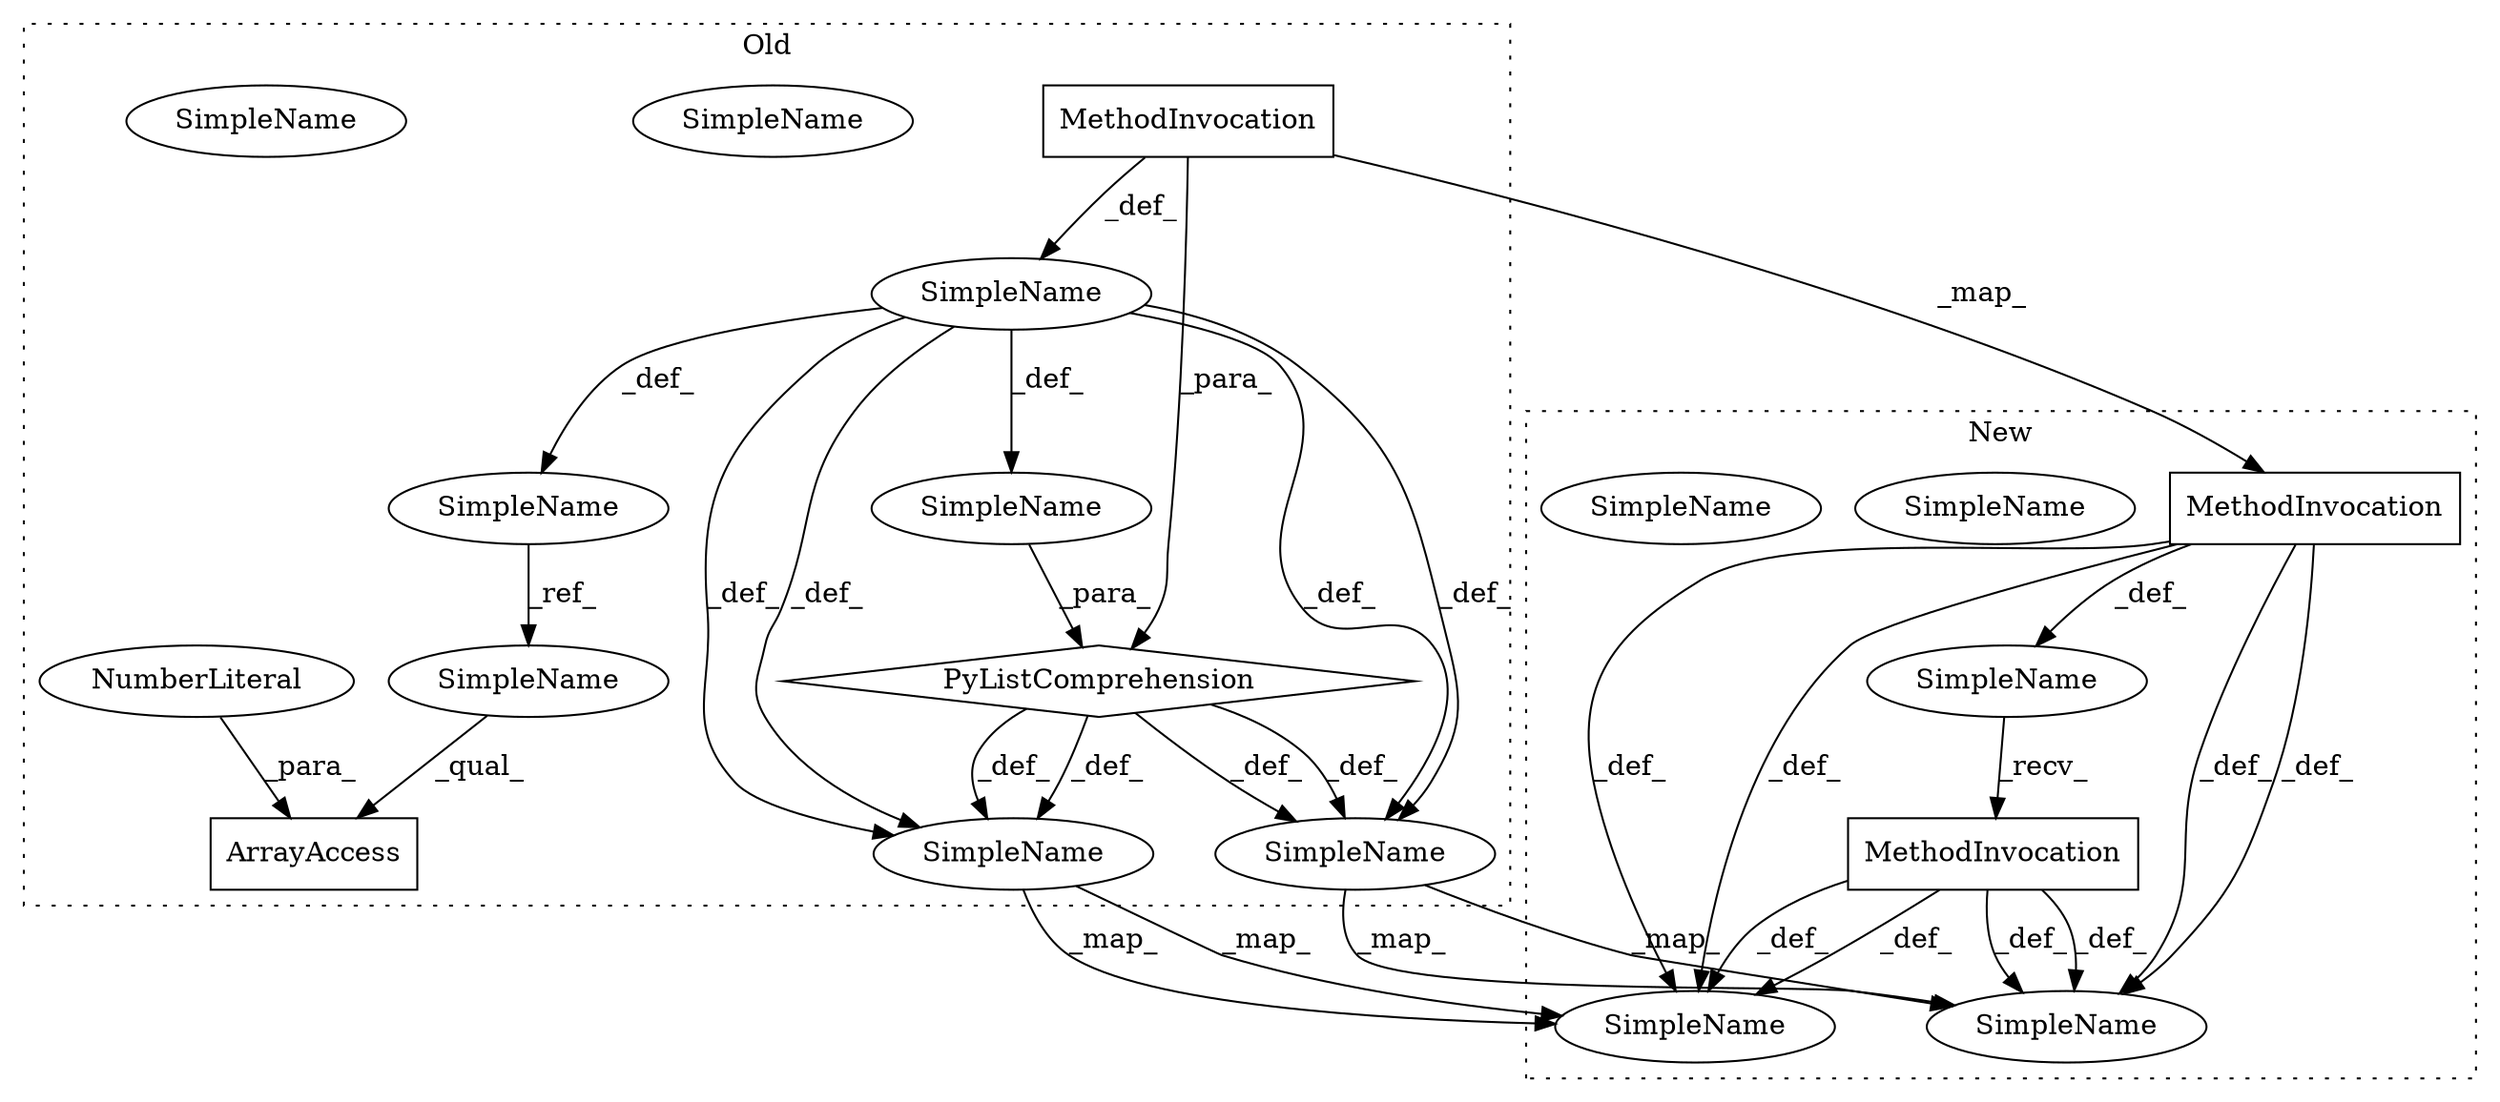 digraph G {
subgraph cluster0 {
1 [label="ArrayAccess" a="2" s="1581,1584" l="2,1" shape="box"];
2 [label="MethodInvocation" a="32" s="1663,1676" l="4,1" shape="box"];
5 [label="NumberLiteral" a="34" s="1583" l="1" shape="ellipse"];
6 [label="SimpleName" a="42" s="1652" l="1" shape="ellipse"];
7 [label="SimpleName" a="42" s="1696" l="14" shape="ellipse"];
8 [label="SimpleName" a="42" s="1561" l="6" shape="ellipse"];
11 [label="SimpleName" a="42" s="" l="" shape="ellipse"];
12 [label="SimpleName" a="42" s="1561" l="6" shape="ellipse"];
13 [label="SimpleName" a="42" s="1696" l="14" shape="ellipse"];
14 [label="SimpleName" a="42" s="" l="" shape="ellipse"];
15 [label="SimpleName" a="42" s="1581" l="1" shape="ellipse"];
19 [label="PyListComprehension" a="109" s="1581" l="113" shape="diamond"];
label = "Old";
style="dotted";
}
subgraph cluster1 {
3 [label="MethodInvocation" a="32" s="1588" l="12" shape="box"];
4 [label="MethodInvocation" a="32" s="1573,1586" l="4,1" shape="box"];
9 [label="SimpleName" a="42" s="1608" l="14" shape="ellipse"];
10 [label="SimpleName" a="42" s="1559" l="6" shape="ellipse"];
16 [label="SimpleName" a="42" s="" l="" shape="ellipse"];
17 [label="SimpleName" a="42" s="1559" l="6" shape="ellipse"];
18 [label="SimpleName" a="42" s="1608" l="14" shape="ellipse"];
label = "New";
style="dotted";
}
2 -> 19 [label="_para_"];
2 -> 14 [label="_def_"];
2 -> 4 [label="_map_"];
3 -> 10 [label="_def_"];
3 -> 9 [label="_def_"];
3 -> 10 [label="_def_"];
3 -> 9 [label="_def_"];
4 -> 10 [label="_def_"];
4 -> 9 [label="_def_"];
4 -> 10 [label="_def_"];
4 -> 9 [label="_def_"];
4 -> 16 [label="_def_"];
5 -> 1 [label="_para_"];
6 -> 15 [label="_ref_"];
7 -> 9 [label="_map_"];
7 -> 9 [label="_map_"];
11 -> 19 [label="_para_"];
12 -> 10 [label="_map_"];
12 -> 10 [label="_map_"];
14 -> 11 [label="_def_"];
14 -> 7 [label="_def_"];
14 -> 12 [label="_def_"];
14 -> 12 [label="_def_"];
14 -> 6 [label="_def_"];
14 -> 7 [label="_def_"];
15 -> 1 [label="_qual_"];
16 -> 3 [label="_recv_"];
19 -> 12 [label="_def_"];
19 -> 7 [label="_def_"];
19 -> 7 [label="_def_"];
19 -> 12 [label="_def_"];
}